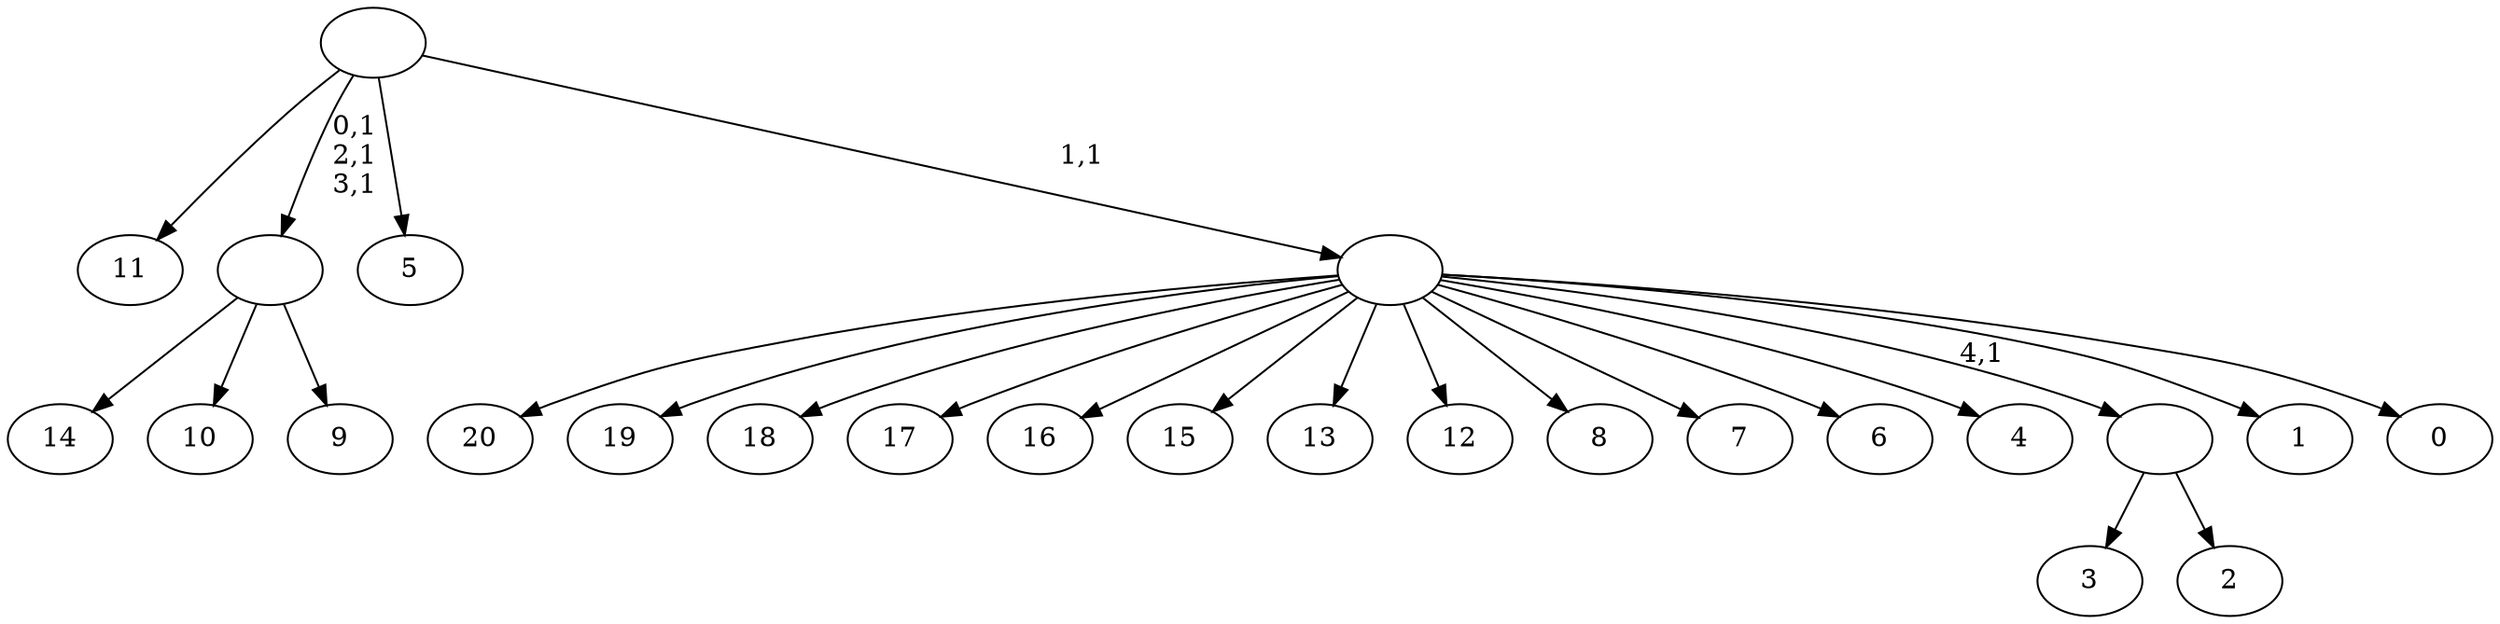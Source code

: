 digraph T {
	26 [label="20"]
	25 [label="19"]
	24 [label="18"]
	23 [label="17"]
	22 [label="16"]
	21 [label="15"]
	20 [label="14"]
	19 [label="13"]
	18 [label="12"]
	17 [label="11"]
	16 [label="10"]
	15 [label="9"]
	14 [label=""]
	11 [label="8"]
	10 [label="7"]
	9 [label="6"]
	8 [label="5"]
	7 [label="4"]
	6 [label="3"]
	5 [label="2"]
	4 [label=""]
	3 [label="1"]
	2 [label="0"]
	1 [label=""]
	0 [label=""]
	14 -> 20 [label=""]
	14 -> 16 [label=""]
	14 -> 15 [label=""]
	4 -> 6 [label=""]
	4 -> 5 [label=""]
	1 -> 26 [label=""]
	1 -> 25 [label=""]
	1 -> 24 [label=""]
	1 -> 23 [label=""]
	1 -> 22 [label=""]
	1 -> 21 [label=""]
	1 -> 19 [label=""]
	1 -> 18 [label=""]
	1 -> 11 [label=""]
	1 -> 10 [label=""]
	1 -> 9 [label=""]
	1 -> 7 [label=""]
	1 -> 4 [label="4,1"]
	1 -> 3 [label=""]
	1 -> 2 [label=""]
	0 -> 14 [label="0,1\n2,1\n3,1"]
	0 -> 17 [label=""]
	0 -> 8 [label=""]
	0 -> 1 [label="1,1"]
}

